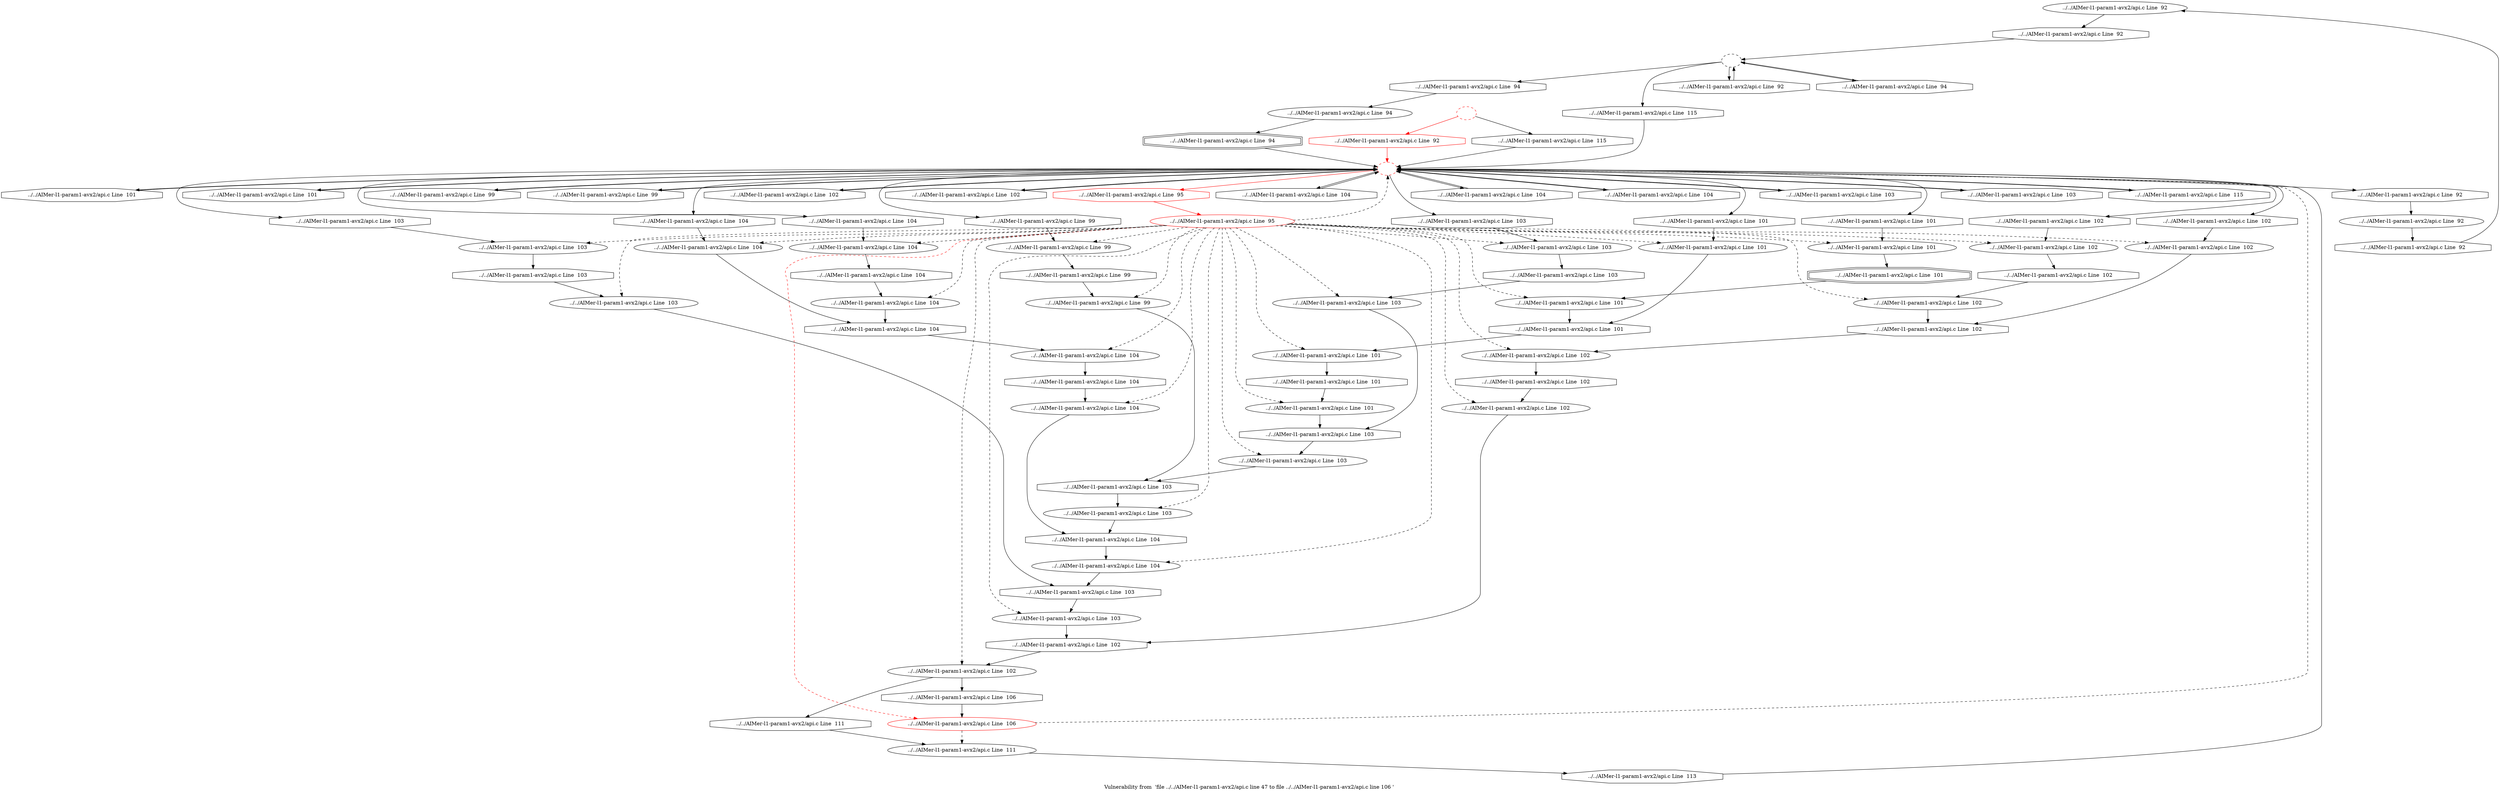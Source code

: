 digraph "Vulnerability from 'file ../../AIMer-l1-param1-avx2/api.c line 47 to file ../../AIMer-l1-param1-avx2/api.c line 106 '  "{
label="Vulnerability from  'file ../../AIMer-l1-param1-avx2/api.c line 47 to file ../../AIMer-l1-param1-avx2/api.c line 106 ' ";
node_665[shape=ellipse,style=solid,label="../../AIMer-l1-param1-avx2/api.c Line  92"]
node_668[shape=octagon,style=solid,label="../../AIMer-l1-param1-avx2/api.c Line  92"]
"node_665"->"node_668"
node_664[shape=octagon,style=solid,label="../../AIMer-l1-param1-avx2/api.c Line  92"]
node_663[shape=ellipse,style=solid,label="../../AIMer-l1-param1-avx2/api.c Line  92"]
"node_664"->"node_663"
node_666[shape=octagon,style=solid,label="../../AIMer-l1-param1-avx2/api.c Line  92"]
"node_663"->"node_666"
node_662[shape=octagon,style=solid,label="../../AIMer-l1-param1-avx2/api.c Line  92", color=red]
node_661[shape=ellipse,style=dashed,label="", color=red]
"node_662"->"node_661" [color=red]
"node_661"->"node_664"
node_678[shape=octagon,style=solid,label="../../AIMer-l1-param1-avx2/api.c Line  99"]
"node_661"->"node_678"
node_681[shape=octagon,style=solid,label="../../AIMer-l1-param1-avx2/api.c Line  101"]
"node_661"->"node_681"
node_683[shape=octagon,style=solid,label="../../AIMer-l1-param1-avx2/api.c Line  101"]
"node_661"->"node_683"
node_686[shape=octagon,style=solid,label="../../AIMer-l1-param1-avx2/api.c Line  101"]
"node_661"->"node_686"
node_674[shape=octagon,style=solid,label="../../AIMer-l1-param1-avx2/api.c Line  95", color=red]
"node_661"->"node_674" [color=red]
node_675[shape=octagon,style=solid,label="../../AIMer-l1-param1-avx2/api.c Line  99"]
"node_661"->"node_675"
node_676[shape=octagon,style=solid,label="../../AIMer-l1-param1-avx2/api.c Line  99"]
"node_661"->"node_676"
node_688[shape=octagon,style=solid,label="../../AIMer-l1-param1-avx2/api.c Line  101"]
"node_661"->"node_688"
node_693[shape=octagon,style=solid,label="../../AIMer-l1-param1-avx2/api.c Line  102"]
"node_661"->"node_693"
node_695[shape=octagon,style=solid,label="../../AIMer-l1-param1-avx2/api.c Line  102"]
"node_661"->"node_695"
node_696[shape=octagon,style=solid,label="../../AIMer-l1-param1-avx2/api.c Line  102"]
"node_661"->"node_696"
node_698[shape=octagon,style=solid,label="../../AIMer-l1-param1-avx2/api.c Line  102"]
"node_661"->"node_698"
node_725[shape=octagon,style=solid,label="../../AIMer-l1-param1-avx2/api.c Line  104"]
"node_661"->"node_725"
node_727[shape=octagon,style=solid,label="../../AIMer-l1-param1-avx2/api.c Line  104"]
"node_661"->"node_727"
node_712[shape=octagon,style=solid,label="../../AIMer-l1-param1-avx2/api.c Line  103"]
"node_661"->"node_712"
node_719[shape=octagon,style=solid,label="../../AIMer-l1-param1-avx2/api.c Line  104"]
"node_661"->"node_719"
node_720[shape=octagon,style=solid,label="../../AIMer-l1-param1-avx2/api.c Line  104"]
"node_661"->"node_720"
node_722[shape=octagon,style=solid,label="../../AIMer-l1-param1-avx2/api.c Line  104"]
"node_661"->"node_722"
node_705[shape=octagon,style=solid,label="../../AIMer-l1-param1-avx2/api.c Line  103"]
"node_661"->"node_705"
node_707[shape=octagon,style=solid,label="../../AIMer-l1-param1-avx2/api.c Line  103"]
"node_661"->"node_707"
node_710[shape=octagon,style=solid,label="../../AIMer-l1-param1-avx2/api.c Line  103"]
"node_661"->"node_710"
node_744[shape=octagon,style=solid,label="../../AIMer-l1-param1-avx2/api.c Line  115"]
"node_661"->"node_744"
node_677[shape=ellipse,style=solid,label="../../AIMer-l1-param1-avx2/api.c Line  99"]
node_680[shape=octagon,style=solid,label="../../AIMer-l1-param1-avx2/api.c Line  99"]
"node_677"->"node_680"
"node_678"->"node_677"
node_679[shape=ellipse,style=solid,label="../../AIMer-l1-param1-avx2/api.c Line  99"]
node_718[shape=octagon,style=solid,label="../../AIMer-l1-param1-avx2/api.c Line  103"]
"node_679"->"node_718"
"node_680"->"node_679"
"node_681"->"node_661"
node_682[shape=ellipse,style=solid,label="../../AIMer-l1-param1-avx2/api.c Line  101"]
node_685[shape=doubleoctagon,style=solid,label="../../AIMer-l1-param1-avx2/api.c Line  101"]
"node_682"->"node_685"
"node_683"->"node_682"
node_684[shape=ellipse,style=solid,label="../../AIMer-l1-param1-avx2/api.c Line  101"]
node_690[shape=octagon,style=solid,label="../../AIMer-l1-param1-avx2/api.c Line  101"]
"node_684"->"node_690"
"node_685"->"node_684"
"node_686"->"node_661"
node_687[shape=ellipse,style=solid,label="../../AIMer-l1-param1-avx2/api.c Line  101"]
"node_687"->"node_690"
node_660[shape=ellipse,style=dashed,label=""]
node_667[shape=octagon,style=solid,label="../../AIMer-l1-param1-avx2/api.c Line  92"]
"node_660"->"node_667"
node_669[shape=octagon,style=solid,label="../../AIMer-l1-param1-avx2/api.c Line  94"]
"node_660"->"node_669"
node_671[shape=octagon,style=solid,label="../../AIMer-l1-param1-avx2/api.c Line  94"]
"node_660"->"node_671"
node_743[shape=octagon,style=solid,label="../../AIMer-l1-param1-avx2/api.c Line  115"]
"node_660"->"node_743"
"node_667"->"node_660"
"node_668"->"node_660"
"node_669"->"node_660"
node_670[shape=ellipse,style=solid,label="../../AIMer-l1-param1-avx2/api.c Line  94"]
node_672[shape=doubleoctagon,style=solid,label="../../AIMer-l1-param1-avx2/api.c Line  94"]
"node_670"->"node_672"
"node_671"->"node_670"
"node_672"->"node_661"
node_673[shape=ellipse,style=solid,label="../../AIMer-l1-param1-avx2/api.c Line  95", color=red]
"node_673"->"node_661" [style=dashed]
"node_673"->"node_677" [style=dashed]
"node_673"->"node_679" [style=dashed]
"node_673"->"node_682" [style=dashed]
"node_673"->"node_684" [style=dashed]
"node_673"->"node_687" [style=dashed]
node_689[shape=ellipse,style=solid,label="../../AIMer-l1-param1-avx2/api.c Line  101"]
"node_673"->"node_689" [style=dashed]
node_691[shape=ellipse,style=solid,label="../../AIMer-l1-param1-avx2/api.c Line  101"]
"node_673"->"node_691" [style=dashed]
node_694[shape=ellipse,style=solid,label="../../AIMer-l1-param1-avx2/api.c Line  102"]
"node_673"->"node_694" [style=dashed]
node_697[shape=ellipse,style=solid,label="../../AIMer-l1-param1-avx2/api.c Line  102"]
"node_673"->"node_697" [style=dashed]
node_726[shape=ellipse,style=solid,label="../../AIMer-l1-param1-avx2/api.c Line  104"]
"node_673"->"node_726" [style=dashed]
node_728[shape=ellipse,style=solid,label="../../AIMer-l1-param1-avx2/api.c Line  104"]
"node_673"->"node_728" [style=dashed]
node_730[shape=ellipse,style=solid,label="../../AIMer-l1-param1-avx2/api.c Line  104"]
"node_673"->"node_730" [style=dashed]
node_732[shape=ellipse,style=solid,label="../../AIMer-l1-param1-avx2/api.c Line  104"]
"node_673"->"node_732" [style=dashed]
node_734[shape=ellipse,style=solid,label="../../AIMer-l1-param1-avx2/api.c Line  103"]
"node_673"->"node_734" [style=dashed]
node_736[shape=ellipse,style=solid,label="../../AIMer-l1-param1-avx2/api.c Line  102"]
"node_673"->"node_736" [style=dashed]
node_738[shape=ellipse,style=solid,label="../../AIMer-l1-param1-avx2/api.c Line  106", color=red]
"node_673"->"node_738" [color=red, style=dashed]
node_711[shape=ellipse,style=solid,label="../../AIMer-l1-param1-avx2/api.c Line  103"]
"node_673"->"node_711" [style=dashed]
node_713[shape=ellipse,style=solid,label="../../AIMer-l1-param1-avx2/api.c Line  103"]
"node_673"->"node_713" [style=dashed]
node_715[shape=ellipse,style=solid,label="../../AIMer-l1-param1-avx2/api.c Line  103"]
"node_673"->"node_715" [style=dashed]
node_717[shape=ellipse,style=solid,label="../../AIMer-l1-param1-avx2/api.c Line  103"]
"node_673"->"node_717" [style=dashed]
node_721[shape=ellipse,style=solid,label="../../AIMer-l1-param1-avx2/api.c Line  104"]
"node_673"->"node_721" [style=dashed]
node_723[shape=ellipse,style=solid,label="../../AIMer-l1-param1-avx2/api.c Line  104"]
"node_673"->"node_723" [style=dashed]
node_699[shape=ellipse,style=solid,label="../../AIMer-l1-param1-avx2/api.c Line  102"]
"node_673"->"node_699" [style=dashed]
node_701[shape=ellipse,style=solid,label="../../AIMer-l1-param1-avx2/api.c Line  102"]
"node_673"->"node_701" [style=dashed]
node_703[shape=ellipse,style=solid,label="../../AIMer-l1-param1-avx2/api.c Line  102"]
"node_673"->"node_703" [style=dashed]
node_706[shape=ellipse,style=solid,label="../../AIMer-l1-param1-avx2/api.c Line  103"]
"node_673"->"node_706" [style=dashed]
node_708[shape=ellipse,style=solid,label="../../AIMer-l1-param1-avx2/api.c Line  103"]
"node_673"->"node_708" [style=dashed]
"node_674"->"node_673" [color=red]
"node_675"->"node_661"
"node_676"->"node_661"
node_659[shape=ellipse,style=dashed,label="", color=red]
"node_659"->"node_662" [color=red]
node_745[shape=octagon,style=solid,label="../../AIMer-l1-param1-avx2/api.c Line  115"]
"node_659"->"node_745"
"node_688"->"node_687"
node_692[shape=octagon,style=solid,label="../../AIMer-l1-param1-avx2/api.c Line  101"]
"node_689"->"node_692"
"node_690"->"node_689"
node_716[shape=octagon,style=solid,label="../../AIMer-l1-param1-avx2/api.c Line  103"]
"node_691"->"node_716"
"node_692"->"node_691"
"node_693"->"node_661"
node_702[shape=octagon,style=solid,label="../../AIMer-l1-param1-avx2/api.c Line  102"]
"node_694"->"node_702"
"node_695"->"node_694"
"node_696"->"node_661"
node_700[shape=octagon,style=solid,label="../../AIMer-l1-param1-avx2/api.c Line  102"]
"node_697"->"node_700"
"node_698"->"node_697"
"node_725"->"node_661"
node_729[shape=octagon,style=solid,label="../../AIMer-l1-param1-avx2/api.c Line  104"]
"node_726"->"node_729"
"node_727"->"node_726"
node_731[shape=octagon,style=solid,label="../../AIMer-l1-param1-avx2/api.c Line  104"]
"node_728"->"node_731"
"node_729"->"node_728"
node_733[shape=octagon,style=solid,label="../../AIMer-l1-param1-avx2/api.c Line  104"]
"node_730"->"node_733"
"node_731"->"node_730"
node_735[shape=octagon,style=solid,label="../../AIMer-l1-param1-avx2/api.c Line  103"]
"node_732"->"node_735"
"node_733"->"node_732"
node_737[shape=octagon,style=solid,label="../../AIMer-l1-param1-avx2/api.c Line  102"]
"node_734"->"node_737"
"node_735"->"node_734"
node_739[shape=octagon,style=solid,label="../../AIMer-l1-param1-avx2/api.c Line  106"]
"node_736"->"node_739"
node_741[shape=octagon,style=solid,label="../../AIMer-l1-param1-avx2/api.c Line  111"]
"node_736"->"node_741"
"node_737"->"node_736"
"node_738"->"node_661" [style=dashed]
node_740[shape=ellipse,style=solid,label="../../AIMer-l1-param1-avx2/api.c Line  111"]
"node_738"->"node_740" [style=dashed]
node_714[shape=octagon,style=solid,label="../../AIMer-l1-param1-avx2/api.c Line  103"]
"node_711"->"node_714"
"node_712"->"node_711"
"node_713"->"node_716"
"node_714"->"node_713"
"node_715"->"node_718"
"node_716"->"node_715"
"node_717"->"node_733"
"node_718"->"node_717"
"node_719"->"node_661"
"node_720"->"node_661"
node_724[shape=octagon,style=solid,label="../../AIMer-l1-param1-avx2/api.c Line  104"]
"node_721"->"node_724"
"node_722"->"node_721"
"node_723"->"node_729"
"node_724"->"node_723"
"node_699"->"node_702"
"node_700"->"node_699"
node_704[shape=octagon,style=solid,label="../../AIMer-l1-param1-avx2/api.c Line  102"]
"node_701"->"node_704"
"node_702"->"node_701"
"node_703"->"node_737"
"node_704"->"node_703"
"node_705"->"node_661"
node_709[shape=octagon,style=solid,label="../../AIMer-l1-param1-avx2/api.c Line  103"]
"node_706"->"node_709"
"node_707"->"node_706"
"node_708"->"node_735"
"node_709"->"node_708"
"node_710"->"node_661"
"node_739"->"node_738"
node_742[shape=octagon,style=solid,label="../../AIMer-l1-param1-avx2/api.c Line  113"]
"node_740"->"node_742"
"node_741"->"node_740"
"node_742"->"node_661"
"node_743"->"node_661"
"node_744"->"node_661"
"node_745"->"node_661"
"node_666"->"node_665"
}

